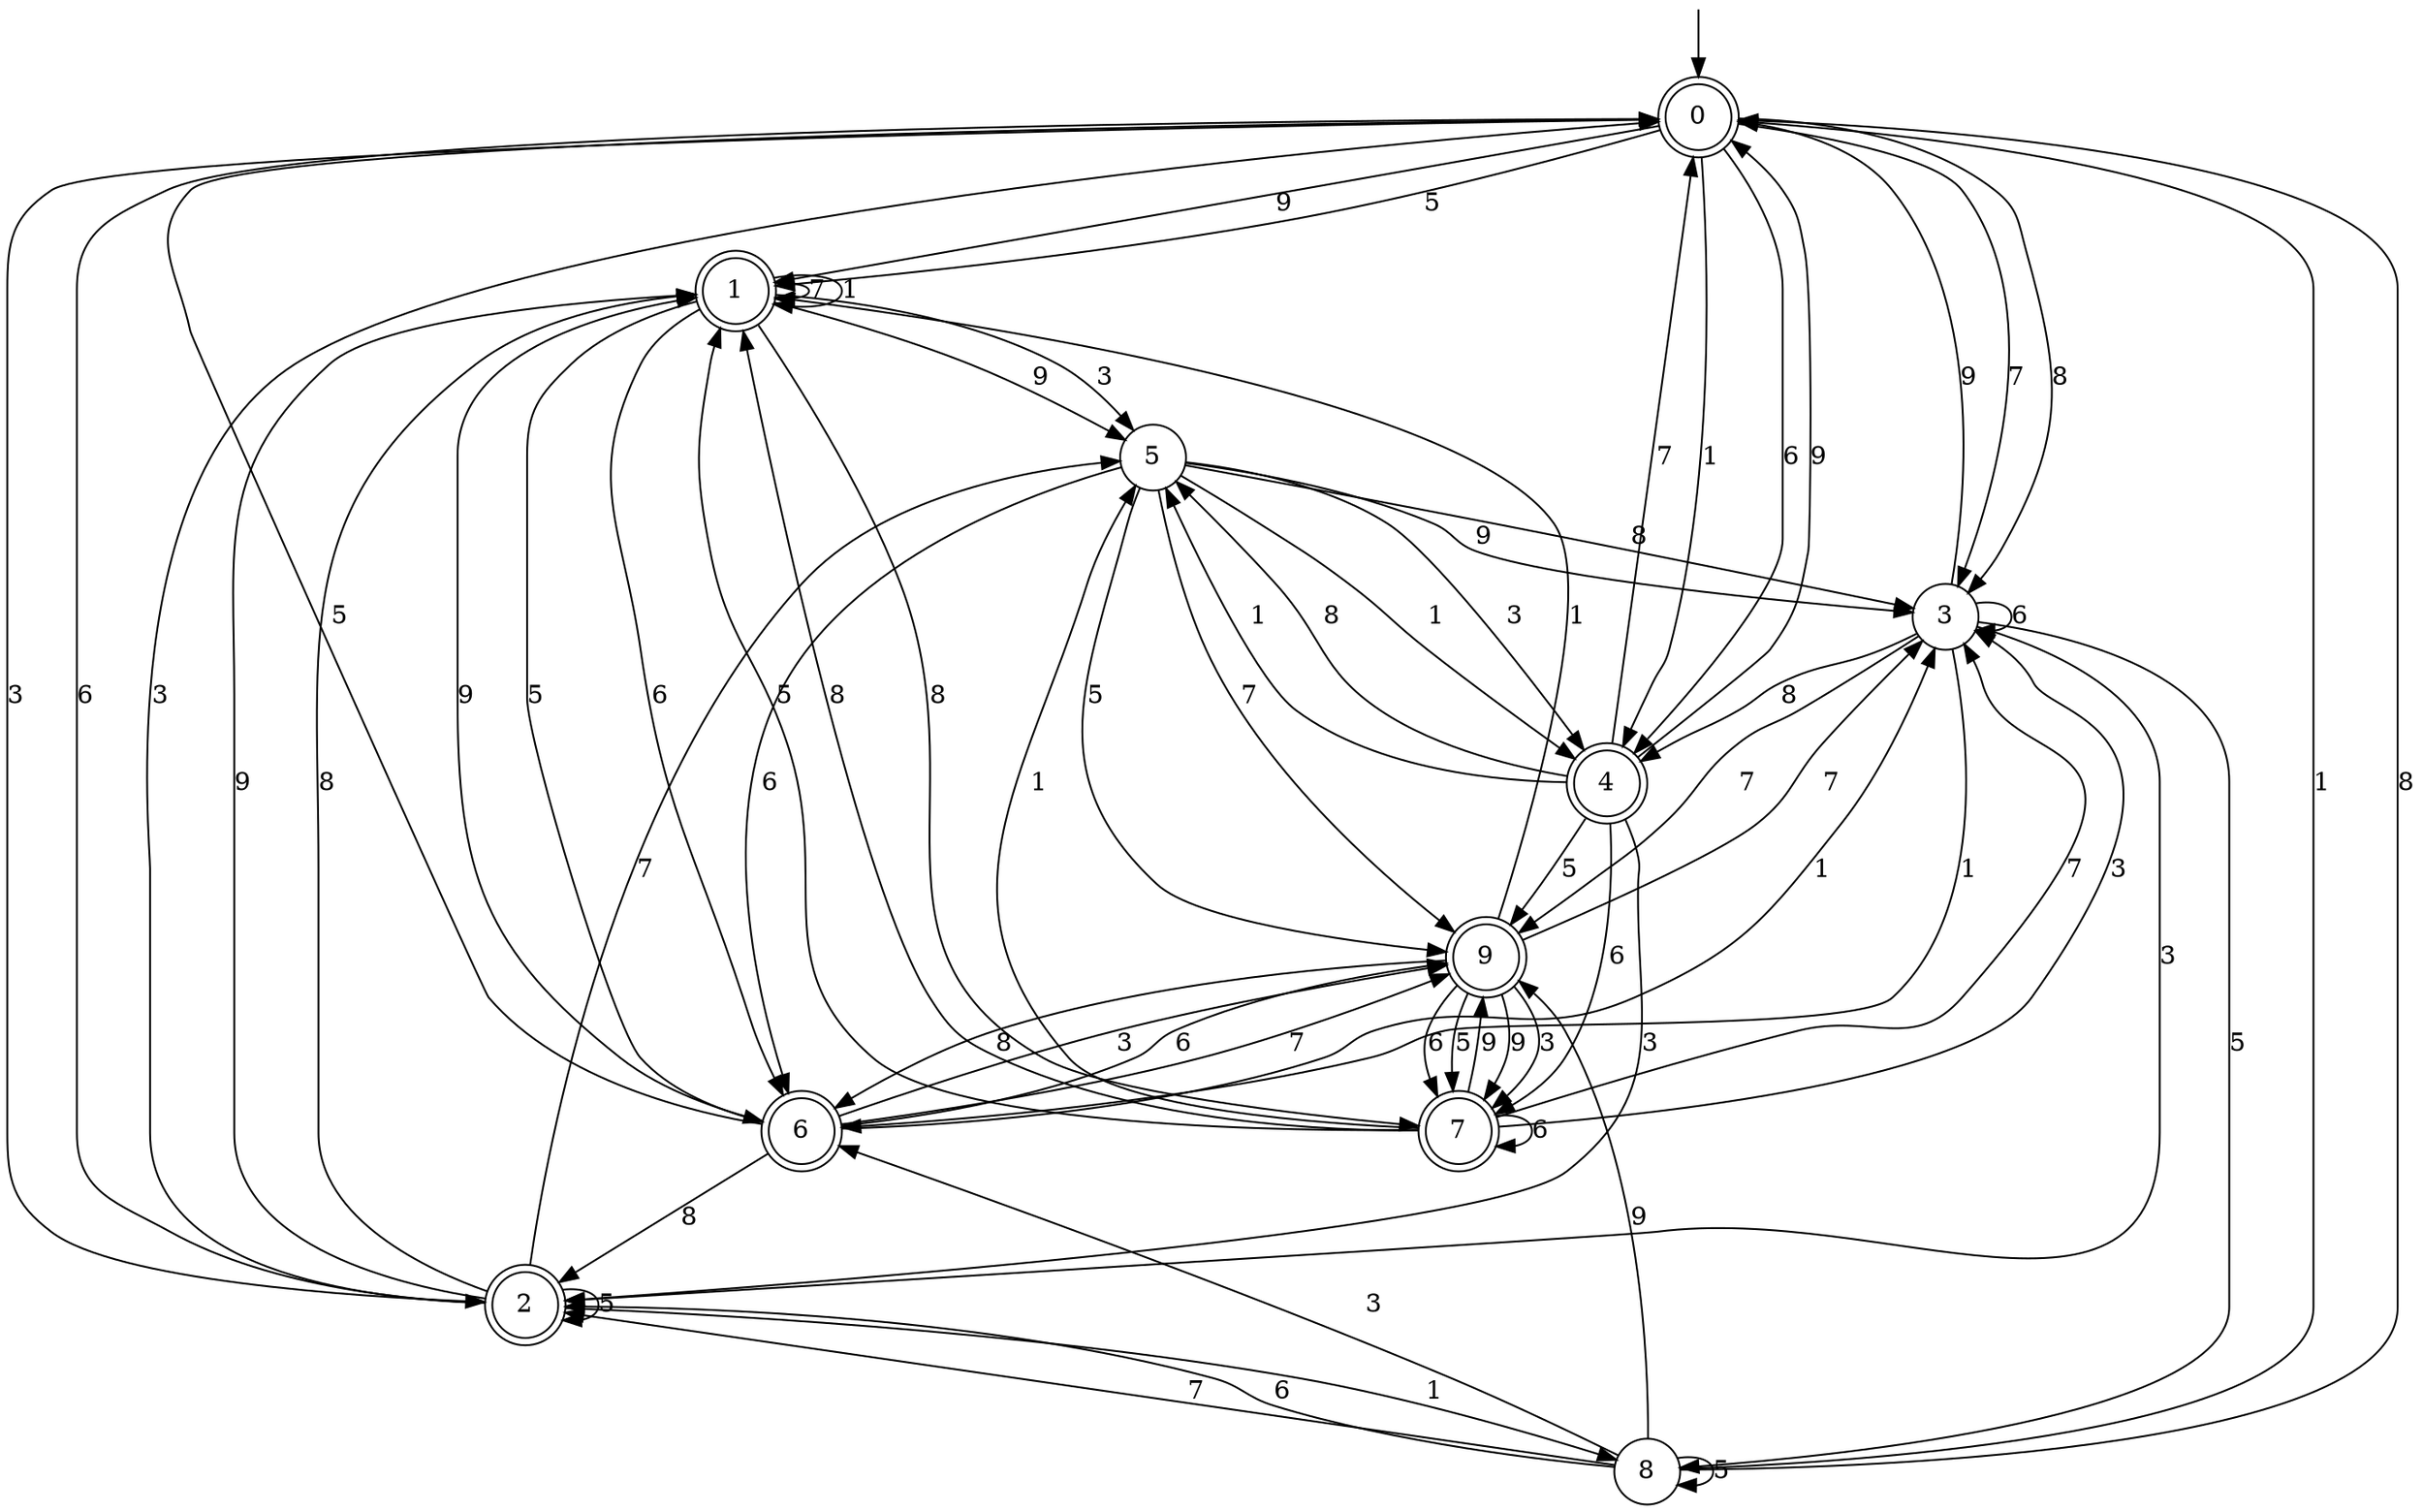 digraph g {

	s0 [shape="doublecircle" label="0"];
	s1 [shape="doublecircle" label="1"];
	s2 [shape="doublecircle" label="2"];
	s3 [shape="circle" label="3"];
	s4 [shape="doublecircle" label="4"];
	s5 [shape="circle" label="5"];
	s6 [shape="doublecircle" label="6"];
	s7 [shape="doublecircle" label="7"];
	s8 [shape="circle" label="8"];
	s9 [shape="doublecircle" label="9"];
	s0 -> s1 [label="9"];
	s0 -> s2 [label="3"];
	s0 -> s1 [label="5"];
	s0 -> s3 [label="7"];
	s0 -> s4 [label="1"];
	s0 -> s4 [label="6"];
	s0 -> s3 [label="8"];
	s1 -> s5 [label="9"];
	s1 -> s5 [label="3"];
	s1 -> s6 [label="5"];
	s1 -> s1 [label="7"];
	s1 -> s1 [label="1"];
	s1 -> s6 [label="6"];
	s1 -> s7 [label="8"];
	s2 -> s1 [label="9"];
	s2 -> s0 [label="3"];
	s2 -> s2 [label="5"];
	s2 -> s5 [label="7"];
	s2 -> s8 [label="1"];
	s2 -> s0 [label="6"];
	s2 -> s1 [label="8"];
	s3 -> s0 [label="9"];
	s3 -> s2 [label="3"];
	s3 -> s8 [label="5"];
	s3 -> s9 [label="7"];
	s3 -> s6 [label="1"];
	s3 -> s3 [label="6"];
	s3 -> s4 [label="8"];
	s4 -> s0 [label="9"];
	s4 -> s2 [label="3"];
	s4 -> s9 [label="5"];
	s4 -> s0 [label="7"];
	s4 -> s5 [label="1"];
	s4 -> s7 [label="6"];
	s4 -> s5 [label="8"];
	s5 -> s3 [label="9"];
	s5 -> s4 [label="3"];
	s5 -> s9 [label="5"];
	s5 -> s9 [label="7"];
	s5 -> s4 [label="1"];
	s5 -> s6 [label="6"];
	s5 -> s3 [label="8"];
	s6 -> s1 [label="9"];
	s6 -> s9 [label="3"];
	s6 -> s0 [label="5"];
	s6 -> s9 [label="7"];
	s6 -> s3 [label="1"];
	s6 -> s9 [label="6"];
	s6 -> s2 [label="8"];
	s7 -> s9 [label="9"];
	s7 -> s3 [label="3"];
	s7 -> s1 [label="5"];
	s7 -> s3 [label="7"];
	s7 -> s5 [label="1"];
	s7 -> s7 [label="6"];
	s7 -> s1 [label="8"];
	s8 -> s9 [label="9"];
	s8 -> s6 [label="3"];
	s8 -> s8 [label="5"];
	s8 -> s2 [label="7"];
	s8 -> s0 [label="1"];
	s8 -> s2 [label="6"];
	s8 -> s0 [label="8"];
	s9 -> s7 [label="9"];
	s9 -> s7 [label="3"];
	s9 -> s7 [label="5"];
	s9 -> s3 [label="7"];
	s9 -> s1 [label="1"];
	s9 -> s7 [label="6"];
	s9 -> s6 [label="8"];

__start0 [label="" shape="none" width="0" height="0"];
__start0 -> s0;

}
